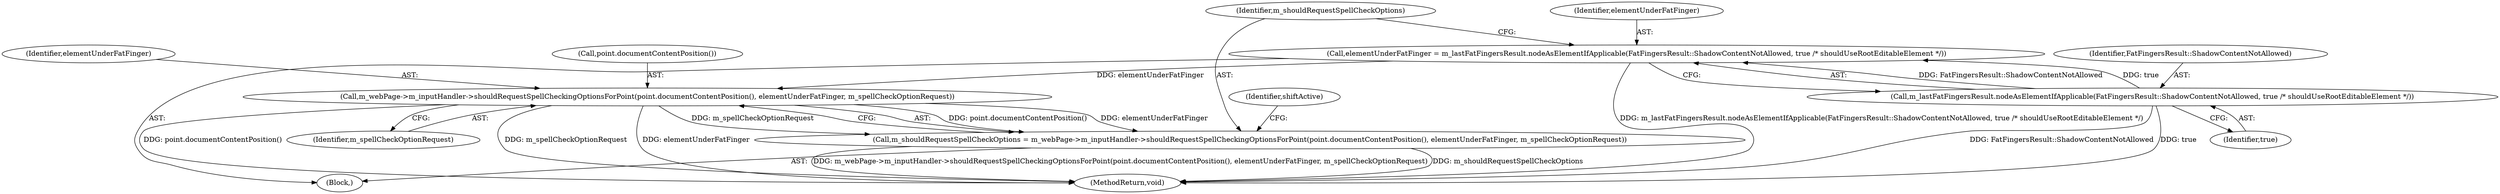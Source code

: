 digraph "0_Chrome_d345af9ed62ee5f431be327967f41c3cc3fe936a_6@pointer" {
"1000143" [label="(Call,elementUnderFatFinger = m_lastFatFingersResult.nodeAsElementIfApplicable(FatFingersResult::ShadowContentNotAllowed, true /* shouldUseRootEditableElement */))"];
"1000145" [label="(Call,m_lastFatFingersResult.nodeAsElementIfApplicable(FatFingersResult::ShadowContentNotAllowed, true /* shouldUseRootEditableElement */))"];
"1000150" [label="(Call,m_webPage->m_inputHandler->shouldRequestSpellCheckingOptionsForPoint(point.documentContentPosition(), elementUnderFatFinger, m_spellCheckOptionRequest))"];
"1000148" [label="(Call,m_shouldRequestSpellCheckOptions = m_webPage->m_inputHandler->shouldRequestSpellCheckingOptionsForPoint(point.documentContentPosition(), elementUnderFatFinger, m_spellCheckOptionRequest))"];
"1000144" [label="(Identifier,elementUnderFatFinger)"];
"1000148" [label="(Call,m_shouldRequestSpellCheckOptions = m_webPage->m_inputHandler->shouldRequestSpellCheckingOptionsForPoint(point.documentContentPosition(), elementUnderFatFinger, m_spellCheckOptionRequest))"];
"1000153" [label="(Identifier,m_spellCheckOptionRequest)"];
"1000142" [label="(Block,)"];
"1000152" [label="(Identifier,elementUnderFatFinger)"];
"1000147" [label="(Identifier,true)"];
"1000149" [label="(Identifier,m_shouldRequestSpellCheckOptions)"];
"1000150" [label="(Call,m_webPage->m_inputHandler->shouldRequestSpellCheckingOptionsForPoint(point.documentContentPosition(), elementUnderFatFinger, m_spellCheckOptionRequest))"];
"1000207" [label="(MethodReturn,void)"];
"1000146" [label="(Identifier,FatFingersResult::ShadowContentNotAllowed)"];
"1000143" [label="(Call,elementUnderFatFinger = m_lastFatFingersResult.nodeAsElementIfApplicable(FatFingersResult::ShadowContentNotAllowed, true /* shouldUseRootEditableElement */))"];
"1000145" [label="(Call,m_lastFatFingersResult.nodeAsElementIfApplicable(FatFingersResult::ShadowContentNotAllowed, true /* shouldUseRootEditableElement */))"];
"1000151" [label="(Call,point.documentContentPosition())"];
"1000155" [label="(Identifier,shiftActive)"];
"1000143" -> "1000142"  [label="AST: "];
"1000143" -> "1000145"  [label="CFG: "];
"1000144" -> "1000143"  [label="AST: "];
"1000145" -> "1000143"  [label="AST: "];
"1000149" -> "1000143"  [label="CFG: "];
"1000143" -> "1000207"  [label="DDG: m_lastFatFingersResult.nodeAsElementIfApplicable(FatFingersResult::ShadowContentNotAllowed, true /* shouldUseRootEditableElement */)"];
"1000145" -> "1000143"  [label="DDG: FatFingersResult::ShadowContentNotAllowed"];
"1000145" -> "1000143"  [label="DDG: true"];
"1000143" -> "1000150"  [label="DDG: elementUnderFatFinger"];
"1000145" -> "1000147"  [label="CFG: "];
"1000146" -> "1000145"  [label="AST: "];
"1000147" -> "1000145"  [label="AST: "];
"1000145" -> "1000207"  [label="DDG: FatFingersResult::ShadowContentNotAllowed"];
"1000145" -> "1000207"  [label="DDG: true"];
"1000150" -> "1000148"  [label="AST: "];
"1000150" -> "1000153"  [label="CFG: "];
"1000151" -> "1000150"  [label="AST: "];
"1000152" -> "1000150"  [label="AST: "];
"1000153" -> "1000150"  [label="AST: "];
"1000148" -> "1000150"  [label="CFG: "];
"1000150" -> "1000207"  [label="DDG: point.documentContentPosition()"];
"1000150" -> "1000207"  [label="DDG: m_spellCheckOptionRequest"];
"1000150" -> "1000207"  [label="DDG: elementUnderFatFinger"];
"1000150" -> "1000148"  [label="DDG: point.documentContentPosition()"];
"1000150" -> "1000148"  [label="DDG: elementUnderFatFinger"];
"1000150" -> "1000148"  [label="DDG: m_spellCheckOptionRequest"];
"1000148" -> "1000142"  [label="AST: "];
"1000149" -> "1000148"  [label="AST: "];
"1000155" -> "1000148"  [label="CFG: "];
"1000148" -> "1000207"  [label="DDG: m_shouldRequestSpellCheckOptions"];
"1000148" -> "1000207"  [label="DDG: m_webPage->m_inputHandler->shouldRequestSpellCheckingOptionsForPoint(point.documentContentPosition(), elementUnderFatFinger, m_spellCheckOptionRequest)"];
}
